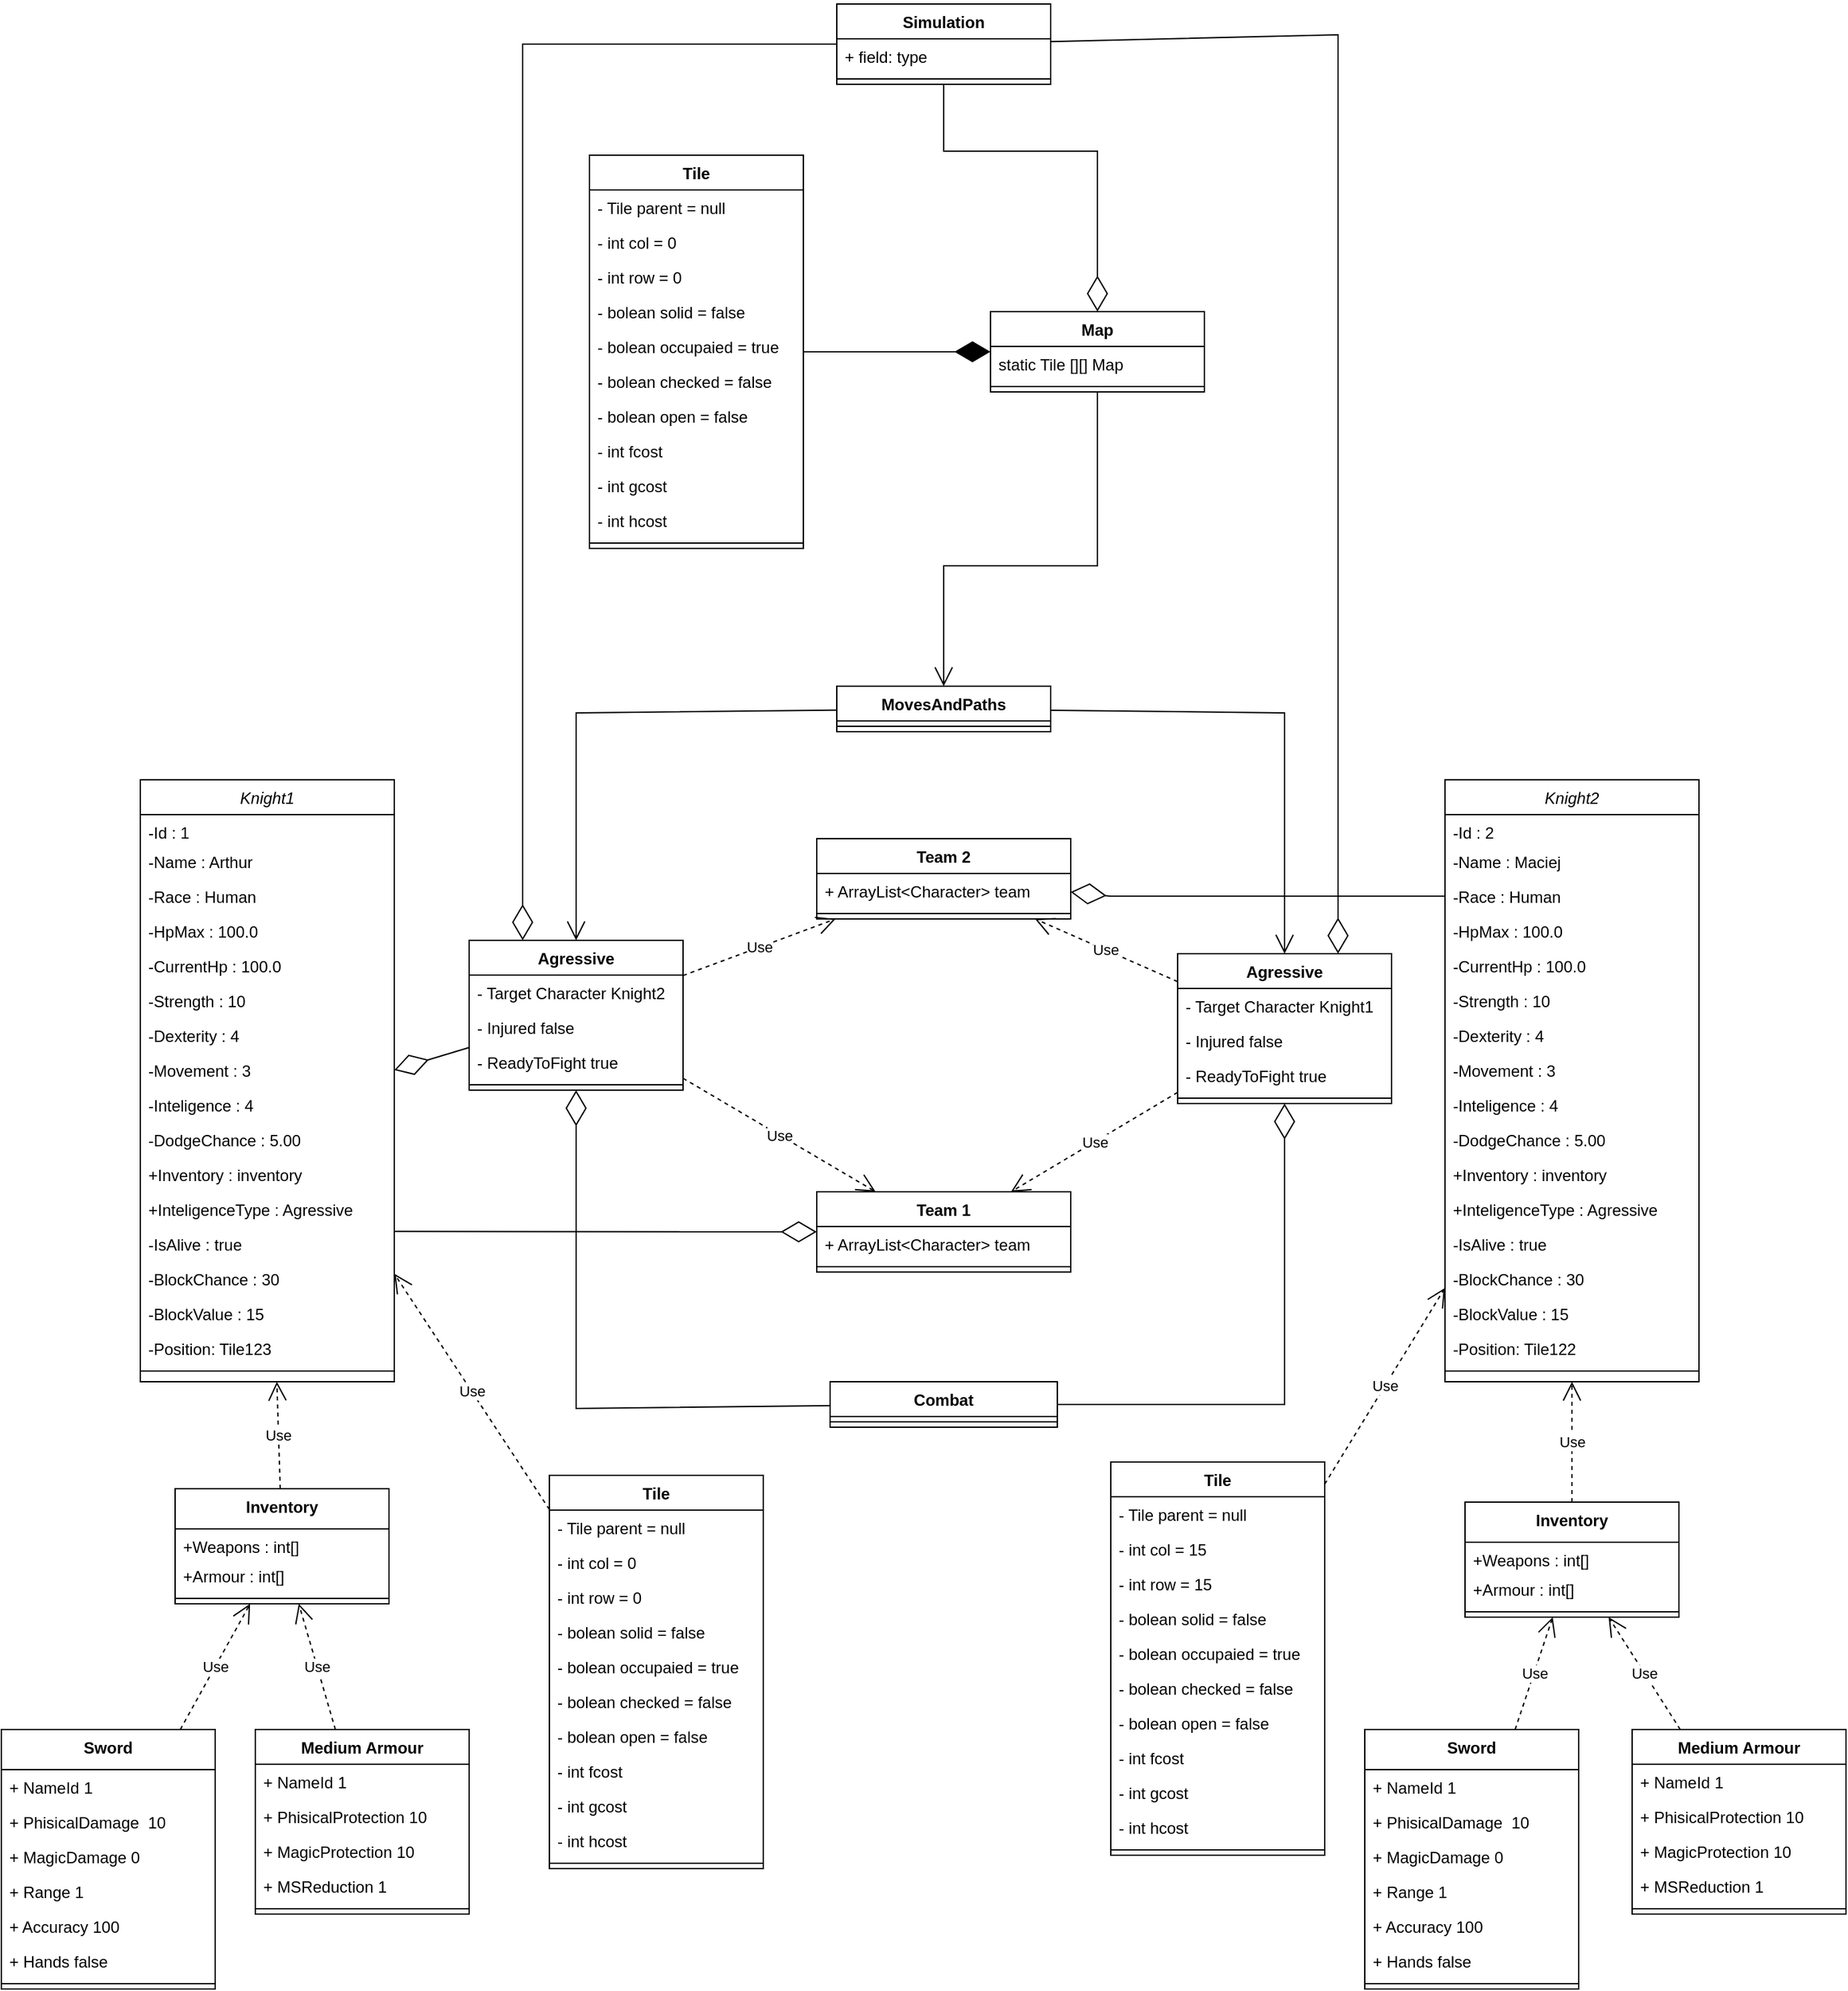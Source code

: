 <mxfile version="24.4.9" type="github">
  <diagram name="Strona-1" id="1-wHiBkHyMHVspOvyUwQ">
    <mxGraphModel dx="2074" dy="1106" grid="1" gridSize="10" guides="1" tooltips="1" connect="1" arrows="1" fold="1" page="1" pageScale="1" pageWidth="827" pageHeight="1169" math="0" shadow="0">
      <root>
        <mxCell id="0" />
        <mxCell id="1" parent="0" />
        <mxCell id="2PcZeJBKEHbW8j0jE5KK-1" value="Map" style="swimlane;fontStyle=1;align=center;verticalAlign=top;childLayout=stackLayout;horizontal=1;startSize=26;horizontalStack=0;resizeParent=1;resizeParentMax=0;resizeLast=0;collapsible=1;marginBottom=0;whiteSpace=wrap;html=1;" parent="1" vertex="1">
          <mxGeometry x="860" y="440" width="160" height="60" as="geometry" />
        </mxCell>
        <mxCell id="2PcZeJBKEHbW8j0jE5KK-2" value="static Tile [][] Map&amp;nbsp;" style="text;strokeColor=none;fillColor=none;align=left;verticalAlign=top;spacingLeft=4;spacingRight=4;overflow=hidden;rotatable=0;points=[[0,0.5],[1,0.5]];portConstraint=eastwest;whiteSpace=wrap;html=1;" parent="2PcZeJBKEHbW8j0jE5KK-1" vertex="1">
          <mxGeometry y="26" width="160" height="26" as="geometry" />
        </mxCell>
        <mxCell id="2PcZeJBKEHbW8j0jE5KK-3" value="" style="line;strokeWidth=1;fillColor=none;align=left;verticalAlign=middle;spacingTop=-1;spacingLeft=3;spacingRight=3;rotatable=0;labelPosition=right;points=[];portConstraint=eastwest;strokeColor=inherit;" parent="2PcZeJBKEHbW8j0jE5KK-1" vertex="1">
          <mxGeometry y="52" width="160" height="8" as="geometry" />
        </mxCell>
        <mxCell id="2PcZeJBKEHbW8j0jE5KK-7" value="Tile" style="swimlane;fontStyle=1;align=center;verticalAlign=top;childLayout=stackLayout;horizontal=1;startSize=26;horizontalStack=0;resizeParent=1;resizeParentMax=0;resizeLast=0;collapsible=1;marginBottom=0;whiteSpace=wrap;html=1;" parent="1" vertex="1">
          <mxGeometry x="530" y="1310" width="160" height="294" as="geometry" />
        </mxCell>
        <mxCell id="2PcZeJBKEHbW8j0jE5KK-8" value="- Tile parent = null" style="text;strokeColor=none;fillColor=none;align=left;verticalAlign=top;spacingLeft=4;spacingRight=4;overflow=hidden;rotatable=0;points=[[0,0.5],[1,0.5]];portConstraint=eastwest;whiteSpace=wrap;html=1;" parent="2PcZeJBKEHbW8j0jE5KK-7" vertex="1">
          <mxGeometry y="26" width="160" height="26" as="geometry" />
        </mxCell>
        <mxCell id="2PcZeJBKEHbW8j0jE5KK-9" value="- int col = 0" style="text;strokeColor=none;fillColor=none;align=left;verticalAlign=top;spacingLeft=4;spacingRight=4;overflow=hidden;rotatable=0;points=[[0,0.5],[1,0.5]];portConstraint=eastwest;whiteSpace=wrap;html=1;" parent="2PcZeJBKEHbW8j0jE5KK-7" vertex="1">
          <mxGeometry y="52" width="160" height="26" as="geometry" />
        </mxCell>
        <mxCell id="2PcZeJBKEHbW8j0jE5KK-10" value="- int row = 0" style="text;strokeColor=none;fillColor=none;align=left;verticalAlign=top;spacingLeft=4;spacingRight=4;overflow=hidden;rotatable=0;points=[[0,0.5],[1,0.5]];portConstraint=eastwest;whiteSpace=wrap;html=1;" parent="2PcZeJBKEHbW8j0jE5KK-7" vertex="1">
          <mxGeometry y="78" width="160" height="26" as="geometry" />
        </mxCell>
        <mxCell id="2PcZeJBKEHbW8j0jE5KK-11" value="- bolean solid = false" style="text;strokeColor=none;fillColor=none;align=left;verticalAlign=top;spacingLeft=4;spacingRight=4;overflow=hidden;rotatable=0;points=[[0,0.5],[1,0.5]];portConstraint=eastwest;whiteSpace=wrap;html=1;" parent="2PcZeJBKEHbW8j0jE5KK-7" vertex="1">
          <mxGeometry y="104" width="160" height="26" as="geometry" />
        </mxCell>
        <mxCell id="2PcZeJBKEHbW8j0jE5KK-12" value="- bolean occupaied = true" style="text;strokeColor=none;fillColor=none;align=left;verticalAlign=top;spacingLeft=4;spacingRight=4;overflow=hidden;rotatable=0;points=[[0,0.5],[1,0.5]];portConstraint=eastwest;whiteSpace=wrap;html=1;" parent="2PcZeJBKEHbW8j0jE5KK-7" vertex="1">
          <mxGeometry y="130" width="160" height="26" as="geometry" />
        </mxCell>
        <mxCell id="2PcZeJBKEHbW8j0jE5KK-13" value="- bolean checked = false" style="text;strokeColor=none;fillColor=none;align=left;verticalAlign=top;spacingLeft=4;spacingRight=4;overflow=hidden;rotatable=0;points=[[0,0.5],[1,0.5]];portConstraint=eastwest;whiteSpace=wrap;html=1;" parent="2PcZeJBKEHbW8j0jE5KK-7" vertex="1">
          <mxGeometry y="156" width="160" height="26" as="geometry" />
        </mxCell>
        <mxCell id="2PcZeJBKEHbW8j0jE5KK-14" value="- bolean open = false" style="text;strokeColor=none;fillColor=none;align=left;verticalAlign=top;spacingLeft=4;spacingRight=4;overflow=hidden;rotatable=0;points=[[0,0.5],[1,0.5]];portConstraint=eastwest;whiteSpace=wrap;html=1;" parent="2PcZeJBKEHbW8j0jE5KK-7" vertex="1">
          <mxGeometry y="182" width="160" height="26" as="geometry" />
        </mxCell>
        <mxCell id="2PcZeJBKEHbW8j0jE5KK-15" value="- int fcost" style="text;strokeColor=none;fillColor=none;align=left;verticalAlign=top;spacingLeft=4;spacingRight=4;overflow=hidden;rotatable=0;points=[[0,0.5],[1,0.5]];portConstraint=eastwest;whiteSpace=wrap;html=1;" parent="2PcZeJBKEHbW8j0jE5KK-7" vertex="1">
          <mxGeometry y="208" width="160" height="26" as="geometry" />
        </mxCell>
        <mxCell id="2PcZeJBKEHbW8j0jE5KK-16" value="- int gcost" style="text;strokeColor=none;fillColor=none;align=left;verticalAlign=top;spacingLeft=4;spacingRight=4;overflow=hidden;rotatable=0;points=[[0,0.5],[1,0.5]];portConstraint=eastwest;whiteSpace=wrap;html=1;" parent="2PcZeJBKEHbW8j0jE5KK-7" vertex="1">
          <mxGeometry y="234" width="160" height="26" as="geometry" />
        </mxCell>
        <mxCell id="2PcZeJBKEHbW8j0jE5KK-17" value="- int hcost" style="text;strokeColor=none;fillColor=none;align=left;verticalAlign=top;spacingLeft=4;spacingRight=4;overflow=hidden;rotatable=0;points=[[0,0.5],[1,0.5]];portConstraint=eastwest;whiteSpace=wrap;html=1;" parent="2PcZeJBKEHbW8j0jE5KK-7" vertex="1">
          <mxGeometry y="260" width="160" height="26" as="geometry" />
        </mxCell>
        <mxCell id="2PcZeJBKEHbW8j0jE5KK-18" value="" style="line;strokeWidth=1;fillColor=none;align=left;verticalAlign=middle;spacingTop=-1;spacingLeft=3;spacingRight=3;rotatable=0;labelPosition=right;points=[];portConstraint=eastwest;strokeColor=inherit;" parent="2PcZeJBKEHbW8j0jE5KK-7" vertex="1">
          <mxGeometry y="286" width="160" height="8" as="geometry" />
        </mxCell>
        <mxCell id="2PcZeJBKEHbW8j0jE5KK-21" value="MovesAndPaths" style="swimlane;fontStyle=1;align=center;verticalAlign=top;childLayout=stackLayout;horizontal=1;startSize=26;horizontalStack=0;resizeParent=1;resizeParentMax=0;resizeLast=0;collapsible=1;marginBottom=0;whiteSpace=wrap;html=1;" parent="1" vertex="1">
          <mxGeometry x="745" y="720" width="160" height="34" as="geometry" />
        </mxCell>
        <mxCell id="2PcZeJBKEHbW8j0jE5KK-22" value="" style="line;strokeWidth=1;fillColor=none;align=left;verticalAlign=middle;spacingTop=-1;spacingLeft=3;spacingRight=3;rotatable=0;labelPosition=right;points=[];portConstraint=eastwest;strokeColor=inherit;" parent="2PcZeJBKEHbW8j0jE5KK-21" vertex="1">
          <mxGeometry y="26" width="160" height="8" as="geometry" />
        </mxCell>
        <mxCell id="2PcZeJBKEHbW8j0jE5KK-24" value="" style="endArrow=open;endFill=1;endSize=12;html=1;rounded=0;" parent="1" source="2PcZeJBKEHbW8j0jE5KK-1" target="2PcZeJBKEHbW8j0jE5KK-21" edge="1">
          <mxGeometry width="160" relative="1" as="geometry">
            <mxPoint x="335" y="220" as="sourcePoint" />
            <mxPoint x="495" y="220" as="targetPoint" />
            <Array as="points">
              <mxPoint x="940" y="630" />
              <mxPoint x="825" y="630" />
            </Array>
          </mxGeometry>
        </mxCell>
        <mxCell id="2PcZeJBKEHbW8j0jE5KK-25" value="Inventory" style="swimlane;fontStyle=1;align=center;verticalAlign=top;childLayout=stackLayout;horizontal=1;startSize=30;horizontalStack=0;resizeParent=1;resizeParentMax=0;resizeLast=0;collapsible=1;marginBottom=0;whiteSpace=wrap;html=1;" parent="1" vertex="1">
          <mxGeometry x="1215" y="1330" width="160" height="86" as="geometry" />
        </mxCell>
        <mxCell id="2PcZeJBKEHbW8j0jE5KK-26" value="&lt;div&gt;+Weapons : int[]&lt;/div&gt;" style="text;strokeColor=none;fillColor=none;align=left;verticalAlign=top;spacingLeft=4;spacingRight=4;overflow=hidden;rotatable=0;points=[[0,0.5],[1,0.5]];portConstraint=eastwest;whiteSpace=wrap;html=1;" parent="2PcZeJBKEHbW8j0jE5KK-25" vertex="1">
          <mxGeometry y="30" width="160" height="22" as="geometry" />
        </mxCell>
        <mxCell id="2PcZeJBKEHbW8j0jE5KK-27" value="+Armour : int[]" style="text;strokeColor=none;fillColor=none;align=left;verticalAlign=top;spacingLeft=4;spacingRight=4;overflow=hidden;rotatable=0;points=[[0,0.5],[1,0.5]];portConstraint=eastwest;whiteSpace=wrap;html=1;" parent="2PcZeJBKEHbW8j0jE5KK-25" vertex="1">
          <mxGeometry y="52" width="160" height="26" as="geometry" />
        </mxCell>
        <mxCell id="2PcZeJBKEHbW8j0jE5KK-28" value="" style="line;strokeWidth=1;fillColor=none;align=left;verticalAlign=middle;spacingTop=-1;spacingLeft=3;spacingRight=3;rotatable=0;labelPosition=right;points=[];portConstraint=eastwest;strokeColor=inherit;" parent="2PcZeJBKEHbW8j0jE5KK-25" vertex="1">
          <mxGeometry y="78" width="160" height="8" as="geometry" />
        </mxCell>
        <mxCell id="2PcZeJBKEHbW8j0jE5KK-33" value="Use" style="endArrow=open;endSize=12;dashed=1;html=1;rounded=0;" parent="1" source="2PcZeJBKEHbW8j0jE5KK-49" target="2PcZeJBKEHbW8j0jE5KK-25" edge="1">
          <mxGeometry width="160" relative="1" as="geometry">
            <mxPoint x="1286" y="1030.985" as="sourcePoint" />
            <mxPoint x="946" y="982.5" as="targetPoint" />
          </mxGeometry>
        </mxCell>
        <mxCell id="2PcZeJBKEHbW8j0jE5KK-34" value="Simulation" style="swimlane;fontStyle=1;align=center;verticalAlign=top;childLayout=stackLayout;horizontal=1;startSize=26;horizontalStack=0;resizeParent=1;resizeParentMax=0;resizeLast=0;collapsible=1;marginBottom=0;whiteSpace=wrap;html=1;" parent="1" vertex="1">
          <mxGeometry x="745" y="210" width="160" height="60" as="geometry" />
        </mxCell>
        <mxCell id="2PcZeJBKEHbW8j0jE5KK-35" value="+ field: type" style="text;strokeColor=none;fillColor=none;align=left;verticalAlign=top;spacingLeft=4;spacingRight=4;overflow=hidden;rotatable=0;points=[[0,0.5],[1,0.5]];portConstraint=eastwest;whiteSpace=wrap;html=1;" parent="2PcZeJBKEHbW8j0jE5KK-34" vertex="1">
          <mxGeometry y="26" width="160" height="26" as="geometry" />
        </mxCell>
        <mxCell id="2PcZeJBKEHbW8j0jE5KK-36" value="" style="line;strokeWidth=1;fillColor=none;align=left;verticalAlign=middle;spacingTop=-1;spacingLeft=3;spacingRight=3;rotatable=0;labelPosition=right;points=[];portConstraint=eastwest;strokeColor=inherit;" parent="2PcZeJBKEHbW8j0jE5KK-34" vertex="1">
          <mxGeometry y="52" width="160" height="8" as="geometry" />
        </mxCell>
        <mxCell id="2PcZeJBKEHbW8j0jE5KK-38" value="Combat" style="swimlane;fontStyle=1;align=center;verticalAlign=top;childLayout=stackLayout;horizontal=1;startSize=26;horizontalStack=0;resizeParent=1;resizeParentMax=0;resizeLast=0;collapsible=1;marginBottom=0;whiteSpace=wrap;html=1;" parent="1" vertex="1">
          <mxGeometry x="740" y="1240" width="170" height="34" as="geometry" />
        </mxCell>
        <mxCell id="2PcZeJBKEHbW8j0jE5KK-39" value="" style="line;strokeWidth=1;fillColor=none;align=left;verticalAlign=middle;spacingTop=-1;spacingLeft=3;spacingRight=3;rotatable=0;labelPosition=right;points=[];portConstraint=eastwest;strokeColor=inherit;" parent="2PcZeJBKEHbW8j0jE5KK-38" vertex="1">
          <mxGeometry y="26" width="170" height="8" as="geometry" />
        </mxCell>
        <mxCell id="2PcZeJBKEHbW8j0jE5KK-42" value="" style="endArrow=diamondThin;endFill=0;endSize=24;html=1;rounded=0;" parent="1" source="2PcZeJBKEHbW8j0jE5KK-34" target="2PcZeJBKEHbW8j0jE5KK-1" edge="1">
          <mxGeometry width="160" relative="1" as="geometry">
            <mxPoint x="690" y="-140" as="sourcePoint" />
            <mxPoint x="775" y="-120" as="targetPoint" />
            <Array as="points">
              <mxPoint x="825" y="320" />
              <mxPoint x="940" y="320" />
            </Array>
          </mxGeometry>
        </mxCell>
        <mxCell id="2PcZeJBKEHbW8j0jE5KK-43" value="Team 2" style="swimlane;fontStyle=1;align=center;verticalAlign=top;childLayout=stackLayout;horizontal=1;startSize=26;horizontalStack=0;resizeParent=1;resizeParentMax=0;resizeLast=0;collapsible=1;marginBottom=0;whiteSpace=wrap;html=1;" parent="1" vertex="1">
          <mxGeometry x="730" y="834" width="190" height="60" as="geometry" />
        </mxCell>
        <mxCell id="2PcZeJBKEHbW8j0jE5KK-44" value="+ ArrayList&amp;lt;Character&amp;gt; team" style="text;strokeColor=none;fillColor=none;align=left;verticalAlign=top;spacingLeft=4;spacingRight=4;overflow=hidden;rotatable=0;points=[[0,0.5],[1,0.5]];portConstraint=eastwest;whiteSpace=wrap;html=1;" parent="2PcZeJBKEHbW8j0jE5KK-43" vertex="1">
          <mxGeometry y="26" width="190" height="26" as="geometry" />
        </mxCell>
        <mxCell id="2PcZeJBKEHbW8j0jE5KK-45" value="" style="line;strokeWidth=1;fillColor=none;align=left;verticalAlign=middle;spacingTop=-1;spacingLeft=3;spacingRight=3;rotatable=0;labelPosition=right;points=[];portConstraint=eastwest;strokeColor=inherit;" parent="2PcZeJBKEHbW8j0jE5KK-43" vertex="1">
          <mxGeometry y="52" width="190" height="8" as="geometry" />
        </mxCell>
        <mxCell id="2PcZeJBKEHbW8j0jE5KK-47" value="Use" style="endArrow=open;endSize=12;dashed=1;html=1;rounded=0;" parent="1" source="2PcZeJBKEHbW8j0jE5KK-66" target="2PcZeJBKEHbW8j0jE5KK-43" edge="1">
          <mxGeometry width="160" relative="1" as="geometry">
            <mxPoint x="179.43" y="140.002" as="sourcePoint" />
            <mxPoint x="230" y="548" as="targetPoint" />
          </mxGeometry>
        </mxCell>
        <mxCell id="2PcZeJBKEHbW8j0jE5KK-48" value="Use" style="endArrow=open;endSize=12;dashed=1;html=1;rounded=0;" parent="1" source="2PcZeJBKEHbW8j0jE5KK-7" target="2PcZeJBKEHbW8j0jE5KK-74" edge="1">
          <mxGeometry width="160" relative="1" as="geometry">
            <mxPoint x="856" y="620" as="sourcePoint" />
            <mxPoint x="740" y="602.5" as="targetPoint" />
          </mxGeometry>
        </mxCell>
        <mxCell id="2PcZeJBKEHbW8j0jE5KK-49" value="Medium Armour" style="swimlane;fontStyle=1;align=center;verticalAlign=top;childLayout=stackLayout;horizontal=1;startSize=26;horizontalStack=0;resizeParent=1;resizeParentMax=0;resizeLast=0;collapsible=1;marginBottom=0;whiteSpace=wrap;html=1;" parent="1" vertex="1">
          <mxGeometry x="1340" y="1500" width="160" height="138" as="geometry" />
        </mxCell>
        <mxCell id="2PcZeJBKEHbW8j0jE5KK-50" value="&lt;div&gt;+ NameId 1&lt;/div&gt;" style="text;strokeColor=none;fillColor=none;align=left;verticalAlign=top;spacingLeft=4;spacingRight=4;overflow=hidden;rotatable=0;points=[[0,0.5],[1,0.5]];portConstraint=eastwest;whiteSpace=wrap;html=1;" parent="2PcZeJBKEHbW8j0jE5KK-49" vertex="1">
          <mxGeometry y="26" width="160" height="26" as="geometry" />
        </mxCell>
        <mxCell id="2PcZeJBKEHbW8j0jE5KK-51" value="+ PhisicalProtection 10&lt;div&gt;&lt;br&gt;&lt;/div&gt;" style="text;strokeColor=none;fillColor=none;align=left;verticalAlign=top;spacingLeft=4;spacingRight=4;overflow=hidden;rotatable=0;points=[[0,0.5],[1,0.5]];portConstraint=eastwest;whiteSpace=wrap;html=1;" parent="2PcZeJBKEHbW8j0jE5KK-49" vertex="1">
          <mxGeometry y="52" width="160" height="26" as="geometry" />
        </mxCell>
        <mxCell id="2PcZeJBKEHbW8j0jE5KK-52" value="+ MagicProtection 10" style="text;strokeColor=none;fillColor=none;align=left;verticalAlign=top;spacingLeft=4;spacingRight=4;overflow=hidden;rotatable=0;points=[[0,0.5],[1,0.5]];portConstraint=eastwest;whiteSpace=wrap;html=1;" parent="2PcZeJBKEHbW8j0jE5KK-49" vertex="1">
          <mxGeometry y="78" width="160" height="26" as="geometry" />
        </mxCell>
        <mxCell id="2PcZeJBKEHbW8j0jE5KK-53" value="+ MSReduction 1" style="text;strokeColor=none;fillColor=none;align=left;verticalAlign=top;spacingLeft=4;spacingRight=4;overflow=hidden;rotatable=0;points=[[0,0.5],[1,0.5]];portConstraint=eastwest;whiteSpace=wrap;html=1;" parent="2PcZeJBKEHbW8j0jE5KK-49" vertex="1">
          <mxGeometry y="104" width="160" height="26" as="geometry" />
        </mxCell>
        <mxCell id="2PcZeJBKEHbW8j0jE5KK-54" value="" style="line;strokeWidth=1;fillColor=none;align=left;verticalAlign=middle;spacingTop=-1;spacingLeft=3;spacingRight=3;rotatable=0;labelPosition=right;points=[];portConstraint=eastwest;strokeColor=inherit;" parent="2PcZeJBKEHbW8j0jE5KK-49" vertex="1">
          <mxGeometry y="130" width="160" height="8" as="geometry" />
        </mxCell>
        <mxCell id="2PcZeJBKEHbW8j0jE5KK-56" value="Sword" style="swimlane;fontStyle=1;align=center;verticalAlign=top;childLayout=stackLayout;horizontal=1;startSize=30;horizontalStack=0;resizeParent=1;resizeParentMax=0;resizeLast=0;collapsible=1;marginBottom=0;whiteSpace=wrap;html=1;" parent="1" vertex="1">
          <mxGeometry x="1140" y="1500" width="160" height="194" as="geometry" />
        </mxCell>
        <mxCell id="2PcZeJBKEHbW8j0jE5KK-57" value="&lt;div&gt;+ NameId 1&lt;/div&gt;" style="text;strokeColor=none;fillColor=none;align=left;verticalAlign=top;spacingLeft=4;spacingRight=4;overflow=hidden;rotatable=0;points=[[0,0.5],[1,0.5]];portConstraint=eastwest;whiteSpace=wrap;html=1;" parent="2PcZeJBKEHbW8j0jE5KK-56" vertex="1">
          <mxGeometry y="30" width="160" height="26" as="geometry" />
        </mxCell>
        <mxCell id="2PcZeJBKEHbW8j0jE5KK-58" value="+ PhisicalDamage&amp;nbsp; 10&lt;div&gt;&lt;br&gt;&lt;/div&gt;" style="text;strokeColor=none;fillColor=none;align=left;verticalAlign=top;spacingLeft=4;spacingRight=4;overflow=hidden;rotatable=0;points=[[0,0.5],[1,0.5]];portConstraint=eastwest;whiteSpace=wrap;html=1;" parent="2PcZeJBKEHbW8j0jE5KK-56" vertex="1">
          <mxGeometry y="56" width="160" height="26" as="geometry" />
        </mxCell>
        <mxCell id="2PcZeJBKEHbW8j0jE5KK-59" value="+ MagicDamage 0" style="text;strokeColor=none;fillColor=none;align=left;verticalAlign=top;spacingLeft=4;spacingRight=4;overflow=hidden;rotatable=0;points=[[0,0.5],[1,0.5]];portConstraint=eastwest;whiteSpace=wrap;html=1;" parent="2PcZeJBKEHbW8j0jE5KK-56" vertex="1">
          <mxGeometry y="82" width="160" height="26" as="geometry" />
        </mxCell>
        <mxCell id="2PcZeJBKEHbW8j0jE5KK-60" value="+ Range 1" style="text;strokeColor=none;fillColor=none;align=left;verticalAlign=top;spacingLeft=4;spacingRight=4;overflow=hidden;rotatable=0;points=[[0,0.5],[1,0.5]];portConstraint=eastwest;whiteSpace=wrap;html=1;" parent="2PcZeJBKEHbW8j0jE5KK-56" vertex="1">
          <mxGeometry y="108" width="160" height="26" as="geometry" />
        </mxCell>
        <mxCell id="2PcZeJBKEHbW8j0jE5KK-61" value="+ Accuracy 100" style="text;strokeColor=none;fillColor=none;align=left;verticalAlign=top;spacingLeft=4;spacingRight=4;overflow=hidden;rotatable=0;points=[[0,0.5],[1,0.5]];portConstraint=eastwest;whiteSpace=wrap;html=1;" parent="2PcZeJBKEHbW8j0jE5KK-56" vertex="1">
          <mxGeometry y="134" width="160" height="26" as="geometry" />
        </mxCell>
        <mxCell id="2PcZeJBKEHbW8j0jE5KK-62" value="+ Hands false" style="text;strokeColor=none;fillColor=none;align=left;verticalAlign=top;spacingLeft=4;spacingRight=4;overflow=hidden;rotatable=0;points=[[0,0.5],[1,0.5]];portConstraint=eastwest;whiteSpace=wrap;html=1;" parent="2PcZeJBKEHbW8j0jE5KK-56" vertex="1">
          <mxGeometry y="160" width="160" height="26" as="geometry" />
        </mxCell>
        <mxCell id="2PcZeJBKEHbW8j0jE5KK-63" value="" style="line;strokeWidth=1;fillColor=none;align=left;verticalAlign=middle;spacingTop=-1;spacingLeft=3;spacingRight=3;rotatable=0;labelPosition=right;points=[];portConstraint=eastwest;strokeColor=inherit;" parent="2PcZeJBKEHbW8j0jE5KK-56" vertex="1">
          <mxGeometry y="186" width="160" height="8" as="geometry" />
        </mxCell>
        <mxCell id="2PcZeJBKEHbW8j0jE5KK-66" value="Agressive" style="swimlane;fontStyle=1;align=center;verticalAlign=top;childLayout=stackLayout;horizontal=1;startSize=26;horizontalStack=0;resizeParent=1;resizeParentMax=0;resizeLast=0;collapsible=1;marginBottom=0;whiteSpace=wrap;html=1;" parent="1" vertex="1">
          <mxGeometry x="470" y="910" width="160" height="112" as="geometry" />
        </mxCell>
        <mxCell id="2PcZeJBKEHbW8j0jE5KK-67" value="- Target Character Knight2" style="text;strokeColor=none;fillColor=none;align=left;verticalAlign=top;spacingLeft=4;spacingRight=4;overflow=hidden;rotatable=0;points=[[0,0.5],[1,0.5]];portConstraint=eastwest;whiteSpace=wrap;html=1;" parent="2PcZeJBKEHbW8j0jE5KK-66" vertex="1">
          <mxGeometry y="26" width="160" height="26" as="geometry" />
        </mxCell>
        <mxCell id="2PcZeJBKEHbW8j0jE5KK-68" value="- Injured false" style="text;strokeColor=none;fillColor=none;align=left;verticalAlign=top;spacingLeft=4;spacingRight=4;overflow=hidden;rotatable=0;points=[[0,0.5],[1,0.5]];portConstraint=eastwest;whiteSpace=wrap;html=1;" parent="2PcZeJBKEHbW8j0jE5KK-66" vertex="1">
          <mxGeometry y="52" width="160" height="26" as="geometry" />
        </mxCell>
        <mxCell id="2PcZeJBKEHbW8j0jE5KK-69" value="- ReadyToFight true" style="text;strokeColor=none;fillColor=none;align=left;verticalAlign=top;spacingLeft=4;spacingRight=4;overflow=hidden;rotatable=0;points=[[0,0.5],[1,0.5]];portConstraint=eastwest;whiteSpace=wrap;html=1;" parent="2PcZeJBKEHbW8j0jE5KK-66" vertex="1">
          <mxGeometry y="78" width="160" height="26" as="geometry" />
        </mxCell>
        <mxCell id="2PcZeJBKEHbW8j0jE5KK-70" value="" style="line;strokeWidth=1;fillColor=none;align=left;verticalAlign=middle;spacingTop=-1;spacingLeft=3;spacingRight=3;rotatable=0;labelPosition=right;points=[];portConstraint=eastwest;strokeColor=inherit;" parent="2PcZeJBKEHbW8j0jE5KK-66" vertex="1">
          <mxGeometry y="104" width="160" height="8" as="geometry" />
        </mxCell>
        <mxCell id="2PcZeJBKEHbW8j0jE5KK-74" value="Knight1" style="swimlane;fontStyle=2;align=center;verticalAlign=top;childLayout=stackLayout;horizontal=1;startSize=26;horizontalStack=0;resizeParent=1;resizeLast=0;collapsible=1;marginBottom=0;rounded=0;shadow=0;strokeWidth=1;" parent="1" vertex="1">
          <mxGeometry x="224" y="790" width="190" height="450" as="geometry">
            <mxRectangle x="220" y="120" width="160" height="26" as="alternateBounds" />
          </mxGeometry>
        </mxCell>
        <object label="-Id : 1" K="" id="2PcZeJBKEHbW8j0jE5KK-75">
          <mxCell style="text;align=left;verticalAlign=top;spacingLeft=4;spacingRight=4;overflow=hidden;rotatable=0;points=[[0,0.5],[1,0.5]];portConstraint=eastwest;fontStyle=0" parent="2PcZeJBKEHbW8j0jE5KK-74" vertex="1">
            <mxGeometry y="26" width="190" height="22" as="geometry" />
          </mxCell>
        </object>
        <object label="-Name : Arthur" K="" id="2PcZeJBKEHbW8j0jE5KK-76">
          <mxCell style="text;align=left;verticalAlign=top;spacingLeft=4;spacingRight=4;overflow=hidden;rotatable=0;points=[[0,0.5],[1,0.5]];portConstraint=eastwest;fontStyle=0" parent="2PcZeJBKEHbW8j0jE5KK-74" vertex="1">
            <mxGeometry y="48" width="190" height="26" as="geometry" />
          </mxCell>
        </object>
        <object label="-Race : Human" K="" id="2PcZeJBKEHbW8j0jE5KK-77">
          <mxCell style="text;align=left;verticalAlign=top;spacingLeft=4;spacingRight=4;overflow=hidden;rotatable=0;points=[[0,0.5],[1,0.5]];portConstraint=eastwest;" parent="2PcZeJBKEHbW8j0jE5KK-74" vertex="1">
            <mxGeometry y="74" width="190" height="26" as="geometry" />
          </mxCell>
        </object>
        <object label="-HpMax : 100.0&#xa;" K="" id="2PcZeJBKEHbW8j0jE5KK-78">
          <mxCell style="text;align=left;verticalAlign=top;spacingLeft=4;spacingRight=4;overflow=hidden;rotatable=0;points=[[0,0.5],[1,0.5]];portConstraint=eastwest;" parent="2PcZeJBKEHbW8j0jE5KK-74" vertex="1">
            <mxGeometry y="100" width="190" height="26" as="geometry" />
          </mxCell>
        </object>
        <object label="-CurrentHp : 100.0" K="" id="2PcZeJBKEHbW8j0jE5KK-79">
          <mxCell style="text;align=left;verticalAlign=top;spacingLeft=4;spacingRight=4;overflow=hidden;rotatable=0;points=[[0,0.5],[1,0.5]];portConstraint=eastwest;" parent="2PcZeJBKEHbW8j0jE5KK-74" vertex="1">
            <mxGeometry y="126" width="190" height="26" as="geometry" />
          </mxCell>
        </object>
        <object label="-Strength : 10" K="" id="2PcZeJBKEHbW8j0jE5KK-80">
          <mxCell style="text;align=left;verticalAlign=top;spacingLeft=4;spacingRight=4;overflow=hidden;rotatable=0;points=[[0,0.5],[1,0.5]];portConstraint=eastwest;" parent="2PcZeJBKEHbW8j0jE5KK-74" vertex="1">
            <mxGeometry y="152" width="190" height="26" as="geometry" />
          </mxCell>
        </object>
        <object label="-Dexterity : 4&#xa;" K="" id="2PcZeJBKEHbW8j0jE5KK-81">
          <mxCell style="text;align=left;verticalAlign=top;spacingLeft=4;spacingRight=4;overflow=hidden;rotatable=0;points=[[0,0.5],[1,0.5]];portConstraint=eastwest;" parent="2PcZeJBKEHbW8j0jE5KK-74" vertex="1">
            <mxGeometry y="178" width="190" height="26" as="geometry" />
          </mxCell>
        </object>
        <object label="-Movement : 3" K="" id="2PcZeJBKEHbW8j0jE5KK-82">
          <mxCell style="text;align=left;verticalAlign=top;spacingLeft=4;spacingRight=4;overflow=hidden;rotatable=0;points=[[0,0.5],[1,0.5]];portConstraint=eastwest;" parent="2PcZeJBKEHbW8j0jE5KK-74" vertex="1">
            <mxGeometry y="204" width="190" height="26" as="geometry" />
          </mxCell>
        </object>
        <object label="-Inteligence : 4&#xa;" K="" id="2PcZeJBKEHbW8j0jE5KK-83">
          <mxCell style="text;align=left;verticalAlign=top;spacingLeft=4;spacingRight=4;overflow=hidden;rotatable=0;points=[[0,0.5],[1,0.5]];portConstraint=eastwest;" parent="2PcZeJBKEHbW8j0jE5KK-74" vertex="1">
            <mxGeometry y="230" width="190" height="26" as="geometry" />
          </mxCell>
        </object>
        <object label="-DodgeChance : 5.00" K="" id="2PcZeJBKEHbW8j0jE5KK-84">
          <mxCell style="text;align=left;verticalAlign=top;spacingLeft=4;spacingRight=4;overflow=hidden;rotatable=0;points=[[0,0.5],[1,0.5]];portConstraint=eastwest;" parent="2PcZeJBKEHbW8j0jE5KK-74" vertex="1">
            <mxGeometry y="256" width="190" height="26" as="geometry" />
          </mxCell>
        </object>
        <object label="+Inventory : inventory" K="" id="2PcZeJBKEHbW8j0jE5KK-85">
          <mxCell style="text;align=left;verticalAlign=top;spacingLeft=4;spacingRight=4;overflow=hidden;rotatable=0;points=[[0,0.5],[1,0.5]];portConstraint=eastwest;" parent="2PcZeJBKEHbW8j0jE5KK-74" vertex="1">
            <mxGeometry y="282" width="190" height="26" as="geometry" />
          </mxCell>
        </object>
        <object label="+InteligenceType : Agressive" K="" id="2PcZeJBKEHbW8j0jE5KK-86">
          <mxCell style="text;align=left;verticalAlign=top;spacingLeft=4;spacingRight=4;overflow=hidden;rotatable=0;points=[[0,0.5],[1,0.5]];portConstraint=eastwest;" parent="2PcZeJBKEHbW8j0jE5KK-74" vertex="1">
            <mxGeometry y="308" width="190" height="26" as="geometry" />
          </mxCell>
        </object>
        <object label="-IsAlive : true" K="" id="2PcZeJBKEHbW8j0jE5KK-87">
          <mxCell style="text;align=left;verticalAlign=top;spacingLeft=4;spacingRight=4;overflow=hidden;rotatable=0;points=[[0,0.5],[1,0.5]];portConstraint=eastwest;" parent="2PcZeJBKEHbW8j0jE5KK-74" vertex="1">
            <mxGeometry y="334" width="190" height="26" as="geometry" />
          </mxCell>
        </object>
        <object label="-BlockChance : 30" K="" id="2PcZeJBKEHbW8j0jE5KK-88">
          <mxCell style="text;align=left;verticalAlign=top;spacingLeft=4;spacingRight=4;overflow=hidden;rotatable=0;points=[[0,0.5],[1,0.5]];portConstraint=eastwest;" parent="2PcZeJBKEHbW8j0jE5KK-74" vertex="1">
            <mxGeometry y="360" width="190" height="26" as="geometry" />
          </mxCell>
        </object>
        <object label="-BlockValue : 15" K="" id="2PcZeJBKEHbW8j0jE5KK-89">
          <mxCell style="text;align=left;verticalAlign=top;spacingLeft=4;spacingRight=4;overflow=hidden;rotatable=0;points=[[0,0.5],[1,0.5]];portConstraint=eastwest;" parent="2PcZeJBKEHbW8j0jE5KK-74" vertex="1">
            <mxGeometry y="386" width="190" height="26" as="geometry" />
          </mxCell>
        </object>
        <object label="-Position: Tile123" K="" id="2PcZeJBKEHbW8j0jE5KK-90">
          <mxCell style="text;align=left;verticalAlign=top;spacingLeft=4;spacingRight=4;overflow=hidden;rotatable=0;points=[[0,0.5],[1,0.5]];portConstraint=eastwest;" parent="2PcZeJBKEHbW8j0jE5KK-74" vertex="1">
            <mxGeometry y="412" width="190" height="26" as="geometry" />
          </mxCell>
        </object>
        <mxCell id="2PcZeJBKEHbW8j0jE5KK-91" value="" style="line;html=1;strokeWidth=1;align=left;verticalAlign=middle;spacingTop=-1;spacingLeft=3;spacingRight=3;rotatable=0;labelPosition=right;points=[];portConstraint=eastwest;" parent="2PcZeJBKEHbW8j0jE5KK-74" vertex="1">
          <mxGeometry y="438" width="190" height="8" as="geometry" />
        </mxCell>
        <mxCell id="2PcZeJBKEHbW8j0jE5KK-102" value="Knight2" style="swimlane;fontStyle=2;align=center;verticalAlign=top;childLayout=stackLayout;horizontal=1;startSize=26;horizontalStack=0;resizeParent=1;resizeLast=0;collapsible=1;marginBottom=0;rounded=0;shadow=0;strokeWidth=1;" parent="1" vertex="1">
          <mxGeometry x="1200" y="790" width="190" height="450" as="geometry">
            <mxRectangle x="220" y="120" width="160" height="26" as="alternateBounds" />
          </mxGeometry>
        </mxCell>
        <object label="-Id : 2" K="" id="2PcZeJBKEHbW8j0jE5KK-103">
          <mxCell style="text;align=left;verticalAlign=top;spacingLeft=4;spacingRight=4;overflow=hidden;rotatable=0;points=[[0,0.5],[1,0.5]];portConstraint=eastwest;fontStyle=0" parent="2PcZeJBKEHbW8j0jE5KK-102" vertex="1">
            <mxGeometry y="26" width="190" height="22" as="geometry" />
          </mxCell>
        </object>
        <object label="-Name : Maciej" K="" id="2PcZeJBKEHbW8j0jE5KK-104">
          <mxCell style="text;align=left;verticalAlign=top;spacingLeft=4;spacingRight=4;overflow=hidden;rotatable=0;points=[[0,0.5],[1,0.5]];portConstraint=eastwest;fontStyle=0" parent="2PcZeJBKEHbW8j0jE5KK-102" vertex="1">
            <mxGeometry y="48" width="190" height="26" as="geometry" />
          </mxCell>
        </object>
        <object label="-Race : Human" K="" id="2PcZeJBKEHbW8j0jE5KK-105">
          <mxCell style="text;align=left;verticalAlign=top;spacingLeft=4;spacingRight=4;overflow=hidden;rotatable=0;points=[[0,0.5],[1,0.5]];portConstraint=eastwest;" parent="2PcZeJBKEHbW8j0jE5KK-102" vertex="1">
            <mxGeometry y="74" width="190" height="26" as="geometry" />
          </mxCell>
        </object>
        <object label="-HpMax : 100.0&#xa;" K="" id="2PcZeJBKEHbW8j0jE5KK-106">
          <mxCell style="text;align=left;verticalAlign=top;spacingLeft=4;spacingRight=4;overflow=hidden;rotatable=0;points=[[0,0.5],[1,0.5]];portConstraint=eastwest;" parent="2PcZeJBKEHbW8j0jE5KK-102" vertex="1">
            <mxGeometry y="100" width="190" height="26" as="geometry" />
          </mxCell>
        </object>
        <object label="-CurrentHp : 100.0" K="" id="2PcZeJBKEHbW8j0jE5KK-107">
          <mxCell style="text;align=left;verticalAlign=top;spacingLeft=4;spacingRight=4;overflow=hidden;rotatable=0;points=[[0,0.5],[1,0.5]];portConstraint=eastwest;" parent="2PcZeJBKEHbW8j0jE5KK-102" vertex="1">
            <mxGeometry y="126" width="190" height="26" as="geometry" />
          </mxCell>
        </object>
        <object label="-Strength : 10" K="" id="2PcZeJBKEHbW8j0jE5KK-108">
          <mxCell style="text;align=left;verticalAlign=top;spacingLeft=4;spacingRight=4;overflow=hidden;rotatable=0;points=[[0,0.5],[1,0.5]];portConstraint=eastwest;" parent="2PcZeJBKEHbW8j0jE5KK-102" vertex="1">
            <mxGeometry y="152" width="190" height="26" as="geometry" />
          </mxCell>
        </object>
        <object label="-Dexterity : 4&#xa;" K="" id="2PcZeJBKEHbW8j0jE5KK-109">
          <mxCell style="text;align=left;verticalAlign=top;spacingLeft=4;spacingRight=4;overflow=hidden;rotatable=0;points=[[0,0.5],[1,0.5]];portConstraint=eastwest;" parent="2PcZeJBKEHbW8j0jE5KK-102" vertex="1">
            <mxGeometry y="178" width="190" height="26" as="geometry" />
          </mxCell>
        </object>
        <object label="-Movement : 3" K="" id="2PcZeJBKEHbW8j0jE5KK-110">
          <mxCell style="text;align=left;verticalAlign=top;spacingLeft=4;spacingRight=4;overflow=hidden;rotatable=0;points=[[0,0.5],[1,0.5]];portConstraint=eastwest;" parent="2PcZeJBKEHbW8j0jE5KK-102" vertex="1">
            <mxGeometry y="204" width="190" height="26" as="geometry" />
          </mxCell>
        </object>
        <object label="-Inteligence : 4&#xa;" K="" id="2PcZeJBKEHbW8j0jE5KK-111">
          <mxCell style="text;align=left;verticalAlign=top;spacingLeft=4;spacingRight=4;overflow=hidden;rotatable=0;points=[[0,0.5],[1,0.5]];portConstraint=eastwest;" parent="2PcZeJBKEHbW8j0jE5KK-102" vertex="1">
            <mxGeometry y="230" width="190" height="26" as="geometry" />
          </mxCell>
        </object>
        <object label="-DodgeChance : 5.00" K="" id="2PcZeJBKEHbW8j0jE5KK-112">
          <mxCell style="text;align=left;verticalAlign=top;spacingLeft=4;spacingRight=4;overflow=hidden;rotatable=0;points=[[0,0.5],[1,0.5]];portConstraint=eastwest;" parent="2PcZeJBKEHbW8j0jE5KK-102" vertex="1">
            <mxGeometry y="256" width="190" height="26" as="geometry" />
          </mxCell>
        </object>
        <object label="+Inventory : inventory" K="" id="2PcZeJBKEHbW8j0jE5KK-113">
          <mxCell style="text;align=left;verticalAlign=top;spacingLeft=4;spacingRight=4;overflow=hidden;rotatable=0;points=[[0,0.5],[1,0.5]];portConstraint=eastwest;" parent="2PcZeJBKEHbW8j0jE5KK-102" vertex="1">
            <mxGeometry y="282" width="190" height="26" as="geometry" />
          </mxCell>
        </object>
        <object label="+InteligenceType : Agressive" K="" id="2PcZeJBKEHbW8j0jE5KK-114">
          <mxCell style="text;align=left;verticalAlign=top;spacingLeft=4;spacingRight=4;overflow=hidden;rotatable=0;points=[[0,0.5],[1,0.5]];portConstraint=eastwest;" parent="2PcZeJBKEHbW8j0jE5KK-102" vertex="1">
            <mxGeometry y="308" width="190" height="26" as="geometry" />
          </mxCell>
        </object>
        <object label="-IsAlive : true" K="" id="2PcZeJBKEHbW8j0jE5KK-115">
          <mxCell style="text;align=left;verticalAlign=top;spacingLeft=4;spacingRight=4;overflow=hidden;rotatable=0;points=[[0,0.5],[1,0.5]];portConstraint=eastwest;" parent="2PcZeJBKEHbW8j0jE5KK-102" vertex="1">
            <mxGeometry y="334" width="190" height="26" as="geometry" />
          </mxCell>
        </object>
        <object label="-BlockChance : 30" K="" id="2PcZeJBKEHbW8j0jE5KK-116">
          <mxCell style="text;align=left;verticalAlign=top;spacingLeft=4;spacingRight=4;overflow=hidden;rotatable=0;points=[[0,0.5],[1,0.5]];portConstraint=eastwest;" parent="2PcZeJBKEHbW8j0jE5KK-102" vertex="1">
            <mxGeometry y="360" width="190" height="26" as="geometry" />
          </mxCell>
        </object>
        <object label="-BlockValue : 15" K="" id="2PcZeJBKEHbW8j0jE5KK-117">
          <mxCell style="text;align=left;verticalAlign=top;spacingLeft=4;spacingRight=4;overflow=hidden;rotatable=0;points=[[0,0.5],[1,0.5]];portConstraint=eastwest;" parent="2PcZeJBKEHbW8j0jE5KK-102" vertex="1">
            <mxGeometry y="386" width="190" height="26" as="geometry" />
          </mxCell>
        </object>
        <object label="-Position: Tile122" K="" id="2PcZeJBKEHbW8j0jE5KK-118">
          <mxCell style="text;align=left;verticalAlign=top;spacingLeft=4;spacingRight=4;overflow=hidden;rotatable=0;points=[[0,0.5],[1,0.5]];portConstraint=eastwest;" parent="2PcZeJBKEHbW8j0jE5KK-102" vertex="1">
            <mxGeometry y="412" width="190" height="26" as="geometry" />
          </mxCell>
        </object>
        <mxCell id="2PcZeJBKEHbW8j0jE5KK-119" value="" style="line;html=1;strokeWidth=1;align=left;verticalAlign=middle;spacingTop=-1;spacingLeft=3;spacingRight=3;rotatable=0;labelPosition=right;points=[];portConstraint=eastwest;" parent="2PcZeJBKEHbW8j0jE5KK-102" vertex="1">
          <mxGeometry y="438" width="190" height="8" as="geometry" />
        </mxCell>
        <mxCell id="2PcZeJBKEHbW8j0jE5KK-130" value="Use" style="endArrow=open;endSize=12;dashed=1;html=1;rounded=0;" parent="1" source="2PcZeJBKEHbW8j0jE5KK-25" target="2PcZeJBKEHbW8j0jE5KK-102" edge="1">
          <mxGeometry width="160" relative="1" as="geometry">
            <mxPoint x="1000" y="850" as="sourcePoint" />
            <mxPoint x="1160" y="850" as="targetPoint" />
          </mxGeometry>
        </mxCell>
        <mxCell id="2PcZeJBKEHbW8j0jE5KK-131" value="Team 1" style="swimlane;fontStyle=1;align=center;verticalAlign=top;childLayout=stackLayout;horizontal=1;startSize=26;horizontalStack=0;resizeParent=1;resizeParentMax=0;resizeLast=0;collapsible=1;marginBottom=0;whiteSpace=wrap;html=1;" parent="1" vertex="1">
          <mxGeometry x="730" y="1098" width="190" height="60" as="geometry" />
        </mxCell>
        <mxCell id="2PcZeJBKEHbW8j0jE5KK-132" value="+ ArrayList&amp;lt;Character&amp;gt; team" style="text;strokeColor=none;fillColor=none;align=left;verticalAlign=top;spacingLeft=4;spacingRight=4;overflow=hidden;rotatable=0;points=[[0,0.5],[1,0.5]];portConstraint=eastwest;whiteSpace=wrap;html=1;" parent="2PcZeJBKEHbW8j0jE5KK-131" vertex="1">
          <mxGeometry y="26" width="190" height="26" as="geometry" />
        </mxCell>
        <mxCell id="2PcZeJBKEHbW8j0jE5KK-133" value="" style="line;strokeWidth=1;fillColor=none;align=left;verticalAlign=middle;spacingTop=-1;spacingLeft=3;spacingRight=3;rotatable=0;labelPosition=right;points=[];portConstraint=eastwest;strokeColor=inherit;" parent="2PcZeJBKEHbW8j0jE5KK-131" vertex="1">
          <mxGeometry y="52" width="190" height="8" as="geometry" />
        </mxCell>
        <mxCell id="2PcZeJBKEHbW8j0jE5KK-135" value="Use" style="endArrow=open;endSize=12;dashed=1;html=1;rounded=0;" parent="1" source="2PcZeJBKEHbW8j0jE5KK-66" target="2PcZeJBKEHbW8j0jE5KK-131" edge="1">
          <mxGeometry width="160" relative="1" as="geometry">
            <mxPoint x="40" y="360" as="sourcePoint" />
            <mxPoint x="90" y="650" as="targetPoint" />
          </mxGeometry>
        </mxCell>
        <mxCell id="2PcZeJBKEHbW8j0jE5KK-136" value="Use" style="endArrow=open;endSize=12;dashed=1;html=1;rounded=0;" parent="1" source="2PcZeJBKEHbW8j0jE5KK-137" target="2PcZeJBKEHbW8j0jE5KK-74" edge="1">
          <mxGeometry width="160" relative="1" as="geometry">
            <mxPoint x="306.794" y="1560" as="sourcePoint" />
            <mxPoint x="670" y="1530" as="targetPoint" />
          </mxGeometry>
        </mxCell>
        <mxCell id="2PcZeJBKEHbW8j0jE5KK-137" value="Inventory" style="swimlane;fontStyle=1;align=center;verticalAlign=top;childLayout=stackLayout;horizontal=1;startSize=30;horizontalStack=0;resizeParent=1;resizeParentMax=0;resizeLast=0;collapsible=1;marginBottom=0;whiteSpace=wrap;html=1;" parent="1" vertex="1">
          <mxGeometry x="250" y="1320" width="160" height="86" as="geometry" />
        </mxCell>
        <mxCell id="2PcZeJBKEHbW8j0jE5KK-138" value="&lt;div&gt;+Weapons : int[]&lt;/div&gt;" style="text;strokeColor=none;fillColor=none;align=left;verticalAlign=top;spacingLeft=4;spacingRight=4;overflow=hidden;rotatable=0;points=[[0,0.5],[1,0.5]];portConstraint=eastwest;whiteSpace=wrap;html=1;" parent="2PcZeJBKEHbW8j0jE5KK-137" vertex="1">
          <mxGeometry y="30" width="160" height="22" as="geometry" />
        </mxCell>
        <mxCell id="2PcZeJBKEHbW8j0jE5KK-139" value="+Armour : int[]" style="text;strokeColor=none;fillColor=none;align=left;verticalAlign=top;spacingLeft=4;spacingRight=4;overflow=hidden;rotatable=0;points=[[0,0.5],[1,0.5]];portConstraint=eastwest;whiteSpace=wrap;html=1;" parent="2PcZeJBKEHbW8j0jE5KK-137" vertex="1">
          <mxGeometry y="52" width="160" height="26" as="geometry" />
        </mxCell>
        <mxCell id="2PcZeJBKEHbW8j0jE5KK-140" value="" style="line;strokeWidth=1;fillColor=none;align=left;verticalAlign=middle;spacingTop=-1;spacingLeft=3;spacingRight=3;rotatable=0;labelPosition=right;points=[];portConstraint=eastwest;strokeColor=inherit;" parent="2PcZeJBKEHbW8j0jE5KK-137" vertex="1">
          <mxGeometry y="78" width="160" height="8" as="geometry" />
        </mxCell>
        <mxCell id="2PcZeJBKEHbW8j0jE5KK-145" value="Use" style="endArrow=open;endSize=12;dashed=1;html=1;rounded=0;" parent="1" source="2PcZeJBKEHbW8j0jE5KK-146" target="2PcZeJBKEHbW8j0jE5KK-137" edge="1">
          <mxGeometry width="160" relative="1" as="geometry">
            <mxPoint x="286" y="1060.985" as="sourcePoint" />
            <mxPoint x="-54" y="1012.5" as="targetPoint" />
          </mxGeometry>
        </mxCell>
        <mxCell id="2PcZeJBKEHbW8j0jE5KK-146" value="Medium Armour" style="swimlane;fontStyle=1;align=center;verticalAlign=top;childLayout=stackLayout;horizontal=1;startSize=26;horizontalStack=0;resizeParent=1;resizeParentMax=0;resizeLast=0;collapsible=1;marginBottom=0;whiteSpace=wrap;html=1;" parent="1" vertex="1">
          <mxGeometry x="310" y="1500" width="160" height="138" as="geometry" />
        </mxCell>
        <mxCell id="2PcZeJBKEHbW8j0jE5KK-147" value="&lt;div&gt;+ NameId 1&lt;/div&gt;" style="text;strokeColor=none;fillColor=none;align=left;verticalAlign=top;spacingLeft=4;spacingRight=4;overflow=hidden;rotatable=0;points=[[0,0.5],[1,0.5]];portConstraint=eastwest;whiteSpace=wrap;html=1;" parent="2PcZeJBKEHbW8j0jE5KK-146" vertex="1">
          <mxGeometry y="26" width="160" height="26" as="geometry" />
        </mxCell>
        <mxCell id="2PcZeJBKEHbW8j0jE5KK-148" value="+ PhisicalProtection 10&lt;div&gt;&lt;br&gt;&lt;/div&gt;" style="text;strokeColor=none;fillColor=none;align=left;verticalAlign=top;spacingLeft=4;spacingRight=4;overflow=hidden;rotatable=0;points=[[0,0.5],[1,0.5]];portConstraint=eastwest;whiteSpace=wrap;html=1;" parent="2PcZeJBKEHbW8j0jE5KK-146" vertex="1">
          <mxGeometry y="52" width="160" height="26" as="geometry" />
        </mxCell>
        <mxCell id="2PcZeJBKEHbW8j0jE5KK-149" value="+ MagicProtection 10" style="text;strokeColor=none;fillColor=none;align=left;verticalAlign=top;spacingLeft=4;spacingRight=4;overflow=hidden;rotatable=0;points=[[0,0.5],[1,0.5]];portConstraint=eastwest;whiteSpace=wrap;html=1;" parent="2PcZeJBKEHbW8j0jE5KK-146" vertex="1">
          <mxGeometry y="78" width="160" height="26" as="geometry" />
        </mxCell>
        <mxCell id="2PcZeJBKEHbW8j0jE5KK-150" value="+ MSReduction 1" style="text;strokeColor=none;fillColor=none;align=left;verticalAlign=top;spacingLeft=4;spacingRight=4;overflow=hidden;rotatable=0;points=[[0,0.5],[1,0.5]];portConstraint=eastwest;whiteSpace=wrap;html=1;" parent="2PcZeJBKEHbW8j0jE5KK-146" vertex="1">
          <mxGeometry y="104" width="160" height="26" as="geometry" />
        </mxCell>
        <mxCell id="2PcZeJBKEHbW8j0jE5KK-151" value="" style="line;strokeWidth=1;fillColor=none;align=left;verticalAlign=middle;spacingTop=-1;spacingLeft=3;spacingRight=3;rotatable=0;labelPosition=right;points=[];portConstraint=eastwest;strokeColor=inherit;" parent="2PcZeJBKEHbW8j0jE5KK-146" vertex="1">
          <mxGeometry y="130" width="160" height="8" as="geometry" />
        </mxCell>
        <mxCell id="2PcZeJBKEHbW8j0jE5KK-153" value="Sword" style="swimlane;fontStyle=1;align=center;verticalAlign=top;childLayout=stackLayout;horizontal=1;startSize=30;horizontalStack=0;resizeParent=1;resizeParentMax=0;resizeLast=0;collapsible=1;marginBottom=0;whiteSpace=wrap;html=1;" parent="1" vertex="1">
          <mxGeometry x="120" y="1500" width="160" height="194" as="geometry" />
        </mxCell>
        <mxCell id="2PcZeJBKEHbW8j0jE5KK-154" value="&lt;div&gt;+ NameId 1&lt;/div&gt;" style="text;strokeColor=none;fillColor=none;align=left;verticalAlign=top;spacingLeft=4;spacingRight=4;overflow=hidden;rotatable=0;points=[[0,0.5],[1,0.5]];portConstraint=eastwest;whiteSpace=wrap;html=1;" parent="2PcZeJBKEHbW8j0jE5KK-153" vertex="1">
          <mxGeometry y="30" width="160" height="26" as="geometry" />
        </mxCell>
        <mxCell id="2PcZeJBKEHbW8j0jE5KK-155" value="+ PhisicalDamage&amp;nbsp; 10&lt;div&gt;&lt;br&gt;&lt;/div&gt;" style="text;strokeColor=none;fillColor=none;align=left;verticalAlign=top;spacingLeft=4;spacingRight=4;overflow=hidden;rotatable=0;points=[[0,0.5],[1,0.5]];portConstraint=eastwest;whiteSpace=wrap;html=1;" parent="2PcZeJBKEHbW8j0jE5KK-153" vertex="1">
          <mxGeometry y="56" width="160" height="26" as="geometry" />
        </mxCell>
        <mxCell id="2PcZeJBKEHbW8j0jE5KK-156" value="+ MagicDamage 0" style="text;strokeColor=none;fillColor=none;align=left;verticalAlign=top;spacingLeft=4;spacingRight=4;overflow=hidden;rotatable=0;points=[[0,0.5],[1,0.5]];portConstraint=eastwest;whiteSpace=wrap;html=1;" parent="2PcZeJBKEHbW8j0jE5KK-153" vertex="1">
          <mxGeometry y="82" width="160" height="26" as="geometry" />
        </mxCell>
        <mxCell id="2PcZeJBKEHbW8j0jE5KK-157" value="+ Range 1" style="text;strokeColor=none;fillColor=none;align=left;verticalAlign=top;spacingLeft=4;spacingRight=4;overflow=hidden;rotatable=0;points=[[0,0.5],[1,0.5]];portConstraint=eastwest;whiteSpace=wrap;html=1;" parent="2PcZeJBKEHbW8j0jE5KK-153" vertex="1">
          <mxGeometry y="108" width="160" height="26" as="geometry" />
        </mxCell>
        <mxCell id="2PcZeJBKEHbW8j0jE5KK-158" value="+ Accuracy 100" style="text;strokeColor=none;fillColor=none;align=left;verticalAlign=top;spacingLeft=4;spacingRight=4;overflow=hidden;rotatable=0;points=[[0,0.5],[1,0.5]];portConstraint=eastwest;whiteSpace=wrap;html=1;" parent="2PcZeJBKEHbW8j0jE5KK-153" vertex="1">
          <mxGeometry y="134" width="160" height="26" as="geometry" />
        </mxCell>
        <mxCell id="2PcZeJBKEHbW8j0jE5KK-159" value="+ Hands false" style="text;strokeColor=none;fillColor=none;align=left;verticalAlign=top;spacingLeft=4;spacingRight=4;overflow=hidden;rotatable=0;points=[[0,0.5],[1,0.5]];portConstraint=eastwest;whiteSpace=wrap;html=1;" parent="2PcZeJBKEHbW8j0jE5KK-153" vertex="1">
          <mxGeometry y="160" width="160" height="26" as="geometry" />
        </mxCell>
        <mxCell id="2PcZeJBKEHbW8j0jE5KK-160" value="" style="line;strokeWidth=1;fillColor=none;align=left;verticalAlign=middle;spacingTop=-1;spacingLeft=3;spacingRight=3;rotatable=0;labelPosition=right;points=[];portConstraint=eastwest;strokeColor=inherit;" parent="2PcZeJBKEHbW8j0jE5KK-153" vertex="1">
          <mxGeometry y="186" width="160" height="8" as="geometry" />
        </mxCell>
        <mxCell id="2PcZeJBKEHbW8j0jE5KK-163" value="Use" style="endArrow=open;endSize=12;dashed=1;html=1;rounded=0;" parent="1" source="2PcZeJBKEHbW8j0jE5KK-164" target="2PcZeJBKEHbW8j0jE5KK-102" edge="1">
          <mxGeometry width="160" relative="1" as="geometry">
            <mxPoint x="1110" y="1446.585" as="sourcePoint" />
            <mxPoint x="980" y="1220" as="targetPoint" />
          </mxGeometry>
        </mxCell>
        <mxCell id="2PcZeJBKEHbW8j0jE5KK-164" value="Tile" style="swimlane;fontStyle=1;align=center;verticalAlign=top;childLayout=stackLayout;horizontal=1;startSize=26;horizontalStack=0;resizeParent=1;resizeParentMax=0;resizeLast=0;collapsible=1;marginBottom=0;whiteSpace=wrap;html=1;" parent="1" vertex="1">
          <mxGeometry x="950" y="1300" width="160" height="294" as="geometry" />
        </mxCell>
        <mxCell id="2PcZeJBKEHbW8j0jE5KK-165" value="- Tile parent = null" style="text;strokeColor=none;fillColor=none;align=left;verticalAlign=top;spacingLeft=4;spacingRight=4;overflow=hidden;rotatable=0;points=[[0,0.5],[1,0.5]];portConstraint=eastwest;whiteSpace=wrap;html=1;" parent="2PcZeJBKEHbW8j0jE5KK-164" vertex="1">
          <mxGeometry y="26" width="160" height="26" as="geometry" />
        </mxCell>
        <mxCell id="2PcZeJBKEHbW8j0jE5KK-166" value="- int col = 15" style="text;strokeColor=none;fillColor=none;align=left;verticalAlign=top;spacingLeft=4;spacingRight=4;overflow=hidden;rotatable=0;points=[[0,0.5],[1,0.5]];portConstraint=eastwest;whiteSpace=wrap;html=1;" parent="2PcZeJBKEHbW8j0jE5KK-164" vertex="1">
          <mxGeometry y="52" width="160" height="26" as="geometry" />
        </mxCell>
        <mxCell id="2PcZeJBKEHbW8j0jE5KK-167" value="- int row = 15" style="text;strokeColor=none;fillColor=none;align=left;verticalAlign=top;spacingLeft=4;spacingRight=4;overflow=hidden;rotatable=0;points=[[0,0.5],[1,0.5]];portConstraint=eastwest;whiteSpace=wrap;html=1;" parent="2PcZeJBKEHbW8j0jE5KK-164" vertex="1">
          <mxGeometry y="78" width="160" height="26" as="geometry" />
        </mxCell>
        <mxCell id="2PcZeJBKEHbW8j0jE5KK-168" value="- bolean solid = false" style="text;strokeColor=none;fillColor=none;align=left;verticalAlign=top;spacingLeft=4;spacingRight=4;overflow=hidden;rotatable=0;points=[[0,0.5],[1,0.5]];portConstraint=eastwest;whiteSpace=wrap;html=1;" parent="2PcZeJBKEHbW8j0jE5KK-164" vertex="1">
          <mxGeometry y="104" width="160" height="26" as="geometry" />
        </mxCell>
        <mxCell id="2PcZeJBKEHbW8j0jE5KK-169" value="- bolean occupaied = true" style="text;strokeColor=none;fillColor=none;align=left;verticalAlign=top;spacingLeft=4;spacingRight=4;overflow=hidden;rotatable=0;points=[[0,0.5],[1,0.5]];portConstraint=eastwest;whiteSpace=wrap;html=1;" parent="2PcZeJBKEHbW8j0jE5KK-164" vertex="1">
          <mxGeometry y="130" width="160" height="26" as="geometry" />
        </mxCell>
        <mxCell id="2PcZeJBKEHbW8j0jE5KK-170" value="- bolean checked = false" style="text;strokeColor=none;fillColor=none;align=left;verticalAlign=top;spacingLeft=4;spacingRight=4;overflow=hidden;rotatable=0;points=[[0,0.5],[1,0.5]];portConstraint=eastwest;whiteSpace=wrap;html=1;" parent="2PcZeJBKEHbW8j0jE5KK-164" vertex="1">
          <mxGeometry y="156" width="160" height="26" as="geometry" />
        </mxCell>
        <mxCell id="2PcZeJBKEHbW8j0jE5KK-171" value="- bolean open = false" style="text;strokeColor=none;fillColor=none;align=left;verticalAlign=top;spacingLeft=4;spacingRight=4;overflow=hidden;rotatable=0;points=[[0,0.5],[1,0.5]];portConstraint=eastwest;whiteSpace=wrap;html=1;" parent="2PcZeJBKEHbW8j0jE5KK-164" vertex="1">
          <mxGeometry y="182" width="160" height="26" as="geometry" />
        </mxCell>
        <mxCell id="2PcZeJBKEHbW8j0jE5KK-172" value="- int fcost" style="text;strokeColor=none;fillColor=none;align=left;verticalAlign=top;spacingLeft=4;spacingRight=4;overflow=hidden;rotatable=0;points=[[0,0.5],[1,0.5]];portConstraint=eastwest;whiteSpace=wrap;html=1;" parent="2PcZeJBKEHbW8j0jE5KK-164" vertex="1">
          <mxGeometry y="208" width="160" height="26" as="geometry" />
        </mxCell>
        <mxCell id="2PcZeJBKEHbW8j0jE5KK-173" value="- int gcost" style="text;strokeColor=none;fillColor=none;align=left;verticalAlign=top;spacingLeft=4;spacingRight=4;overflow=hidden;rotatable=0;points=[[0,0.5],[1,0.5]];portConstraint=eastwest;whiteSpace=wrap;html=1;" parent="2PcZeJBKEHbW8j0jE5KK-164" vertex="1">
          <mxGeometry y="234" width="160" height="26" as="geometry" />
        </mxCell>
        <mxCell id="2PcZeJBKEHbW8j0jE5KK-174" value="- int hcost" style="text;strokeColor=none;fillColor=none;align=left;verticalAlign=top;spacingLeft=4;spacingRight=4;overflow=hidden;rotatable=0;points=[[0,0.5],[1,0.5]];portConstraint=eastwest;whiteSpace=wrap;html=1;" parent="2PcZeJBKEHbW8j0jE5KK-164" vertex="1">
          <mxGeometry y="260" width="160" height="26" as="geometry" />
        </mxCell>
        <mxCell id="2PcZeJBKEHbW8j0jE5KK-175" value="" style="line;strokeWidth=1;fillColor=none;align=left;verticalAlign=middle;spacingTop=-1;spacingLeft=3;spacingRight=3;rotatable=0;labelPosition=right;points=[];portConstraint=eastwest;strokeColor=inherit;" parent="2PcZeJBKEHbW8j0jE5KK-164" vertex="1">
          <mxGeometry y="286" width="160" height="8" as="geometry" />
        </mxCell>
        <mxCell id="2PcZeJBKEHbW8j0jE5KK-178" value="" style="endArrow=diamondThin;endFill=0;endSize=24;html=1;rounded=0;entryX=1;entryY=0.5;entryDx=0;entryDy=0;" parent="1" source="2PcZeJBKEHbW8j0jE5KK-66" target="2PcZeJBKEHbW8j0jE5KK-82" edge="1">
          <mxGeometry width="160" relative="1" as="geometry">
            <mxPoint x="630" y="990" as="sourcePoint" />
            <mxPoint x="790" y="990" as="targetPoint" />
          </mxGeometry>
        </mxCell>
        <mxCell id="2PcZeJBKEHbW8j0jE5KK-179" value="Agressive" style="swimlane;fontStyle=1;align=center;verticalAlign=top;childLayout=stackLayout;horizontal=1;startSize=26;horizontalStack=0;resizeParent=1;resizeParentMax=0;resizeLast=0;collapsible=1;marginBottom=0;whiteSpace=wrap;html=1;" parent="1" vertex="1">
          <mxGeometry x="1000" y="920" width="160" height="112" as="geometry" />
        </mxCell>
        <mxCell id="2PcZeJBKEHbW8j0jE5KK-180" value="- Target Character Knight1" style="text;strokeColor=none;fillColor=none;align=left;verticalAlign=top;spacingLeft=4;spacingRight=4;overflow=hidden;rotatable=0;points=[[0,0.5],[1,0.5]];portConstraint=eastwest;whiteSpace=wrap;html=1;" parent="2PcZeJBKEHbW8j0jE5KK-179" vertex="1">
          <mxGeometry y="26" width="160" height="26" as="geometry" />
        </mxCell>
        <mxCell id="2PcZeJBKEHbW8j0jE5KK-181" value="- Injured false" style="text;strokeColor=none;fillColor=none;align=left;verticalAlign=top;spacingLeft=4;spacingRight=4;overflow=hidden;rotatable=0;points=[[0,0.5],[1,0.5]];portConstraint=eastwest;whiteSpace=wrap;html=1;" parent="2PcZeJBKEHbW8j0jE5KK-179" vertex="1">
          <mxGeometry y="52" width="160" height="26" as="geometry" />
        </mxCell>
        <mxCell id="2PcZeJBKEHbW8j0jE5KK-182" value="- ReadyToFight true" style="text;strokeColor=none;fillColor=none;align=left;verticalAlign=top;spacingLeft=4;spacingRight=4;overflow=hidden;rotatable=0;points=[[0,0.5],[1,0.5]];portConstraint=eastwest;whiteSpace=wrap;html=1;" parent="2PcZeJBKEHbW8j0jE5KK-179" vertex="1">
          <mxGeometry y="78" width="160" height="26" as="geometry" />
        </mxCell>
        <mxCell id="2PcZeJBKEHbW8j0jE5KK-183" value="" style="line;strokeWidth=1;fillColor=none;align=left;verticalAlign=middle;spacingTop=-1;spacingLeft=3;spacingRight=3;rotatable=0;labelPosition=right;points=[];portConstraint=eastwest;strokeColor=inherit;" parent="2PcZeJBKEHbW8j0jE5KK-179" vertex="1">
          <mxGeometry y="104" width="160" height="8" as="geometry" />
        </mxCell>
        <mxCell id="2PcZeJBKEHbW8j0jE5KK-187" value="Use" style="endArrow=open;endSize=12;dashed=1;html=1;rounded=0;" parent="1" source="2PcZeJBKEHbW8j0jE5KK-179" target="2PcZeJBKEHbW8j0jE5KK-131" edge="1">
          <mxGeometry width="160" relative="1" as="geometry">
            <mxPoint x="780" y="1046" as="sourcePoint" />
            <mxPoint x="895" y="984" as="targetPoint" />
          </mxGeometry>
        </mxCell>
        <mxCell id="2PcZeJBKEHbW8j0jE5KK-188" value="Use" style="endArrow=open;endSize=12;dashed=1;html=1;rounded=0;" parent="1" source="2PcZeJBKEHbW8j0jE5KK-179" target="2PcZeJBKEHbW8j0jE5KK-43" edge="1">
          <mxGeometry width="160" relative="1" as="geometry">
            <mxPoint x="740" y="1046" as="sourcePoint" />
            <mxPoint x="855" y="984" as="targetPoint" />
          </mxGeometry>
        </mxCell>
        <mxCell id="2PcZeJBKEHbW8j0jE5KK-189" value="" style="endArrow=diamondThin;endFill=0;endSize=24;html=1;rounded=0;exitX=0.998;exitY=1.141;exitDx=0;exitDy=0;exitPerimeter=0;" parent="1" source="2PcZeJBKEHbW8j0jE5KK-86" target="2PcZeJBKEHbW8j0jE5KK-131" edge="1">
          <mxGeometry width="160" relative="1" as="geometry">
            <mxPoint x="410" y="1130" as="sourcePoint" />
            <mxPoint x="660" y="1199.108" as="targetPoint" />
            <Array as="points" />
          </mxGeometry>
        </mxCell>
        <mxCell id="2PcZeJBKEHbW8j0jE5KK-190" value="" style="endArrow=diamondThin;endFill=0;endSize=24;html=1;rounded=0;exitX=0;exitY=0.5;exitDx=0;exitDy=0;" parent="1" source="2PcZeJBKEHbW8j0jE5KK-105" target="2PcZeJBKEHbW8j0jE5KK-43" edge="1">
          <mxGeometry width="160" relative="1" as="geometry">
            <mxPoint x="770" y="848" as="sourcePoint" />
            <mxPoint x="1086" y="834" as="targetPoint" />
            <Array as="points">
              <mxPoint x="1060" y="877" />
              <mxPoint x="950" y="877" />
            </Array>
          </mxGeometry>
        </mxCell>
        <mxCell id="2PcZeJBKEHbW8j0jE5KK-191" value="" style="endArrow=open;endFill=1;endSize=12;html=1;rounded=0;" parent="1" source="2PcZeJBKEHbW8j0jE5KK-21" target="2PcZeJBKEHbW8j0jE5KK-66" edge="1">
          <mxGeometry width="160" relative="1" as="geometry">
            <mxPoint x="490" y="950" as="sourcePoint" />
            <mxPoint x="650" y="950" as="targetPoint" />
            <Array as="points">
              <mxPoint x="550" y="740" />
            </Array>
          </mxGeometry>
        </mxCell>
        <mxCell id="2PcZeJBKEHbW8j0jE5KK-192" value="" style="endArrow=open;endFill=1;endSize=12;html=1;rounded=0;" parent="1" source="2PcZeJBKEHbW8j0jE5KK-21" target="2PcZeJBKEHbW8j0jE5KK-179" edge="1">
          <mxGeometry width="160" relative="1" as="geometry">
            <mxPoint x="1200" y="789" as="sourcePoint" />
            <mxPoint x="1005" y="959" as="targetPoint" />
            <Array as="points">
              <mxPoint x="1080" y="740" />
            </Array>
          </mxGeometry>
        </mxCell>
        <mxCell id="2PcZeJBKEHbW8j0jE5KK-193" value="" style="endArrow=diamondThin;endFill=0;endSize=24;html=1;rounded=0;entryX=0.25;entryY=0;entryDx=0;entryDy=0;" parent="1" source="2PcZeJBKEHbW8j0jE5KK-34" target="2PcZeJBKEHbW8j0jE5KK-66" edge="1">
          <mxGeometry width="160" relative="1" as="geometry">
            <mxPoint x="570" y="430" as="sourcePoint" />
            <mxPoint x="570" y="494" as="targetPoint" />
            <Array as="points">
              <mxPoint x="510" y="240" />
            </Array>
          </mxGeometry>
        </mxCell>
        <mxCell id="2PcZeJBKEHbW8j0jE5KK-194" value="" style="endArrow=diamondThin;endFill=0;endSize=24;html=1;rounded=0;entryX=0.75;entryY=0;entryDx=0;entryDy=0;" parent="1" source="2PcZeJBKEHbW8j0jE5KK-34" target="2PcZeJBKEHbW8j0jE5KK-179" edge="1">
          <mxGeometry width="160" relative="1" as="geometry">
            <mxPoint x="1265" y="352" as="sourcePoint" />
            <mxPoint x="1030" y="910" as="targetPoint" />
            <Array as="points">
              <mxPoint x="1120" y="233" />
            </Array>
          </mxGeometry>
        </mxCell>
        <mxCell id="2PcZeJBKEHbW8j0jE5KK-195" value="Tile" style="swimlane;fontStyle=1;align=center;verticalAlign=top;childLayout=stackLayout;horizontal=1;startSize=26;horizontalStack=0;resizeParent=1;resizeParentMax=0;resizeLast=0;collapsible=1;marginBottom=0;whiteSpace=wrap;html=1;" parent="1" vertex="1">
          <mxGeometry x="560" y="323" width="160" height="294" as="geometry" />
        </mxCell>
        <mxCell id="2PcZeJBKEHbW8j0jE5KK-196" value="- Tile parent = null" style="text;strokeColor=none;fillColor=none;align=left;verticalAlign=top;spacingLeft=4;spacingRight=4;overflow=hidden;rotatable=0;points=[[0,0.5],[1,0.5]];portConstraint=eastwest;whiteSpace=wrap;html=1;" parent="2PcZeJBKEHbW8j0jE5KK-195" vertex="1">
          <mxGeometry y="26" width="160" height="26" as="geometry" />
        </mxCell>
        <mxCell id="2PcZeJBKEHbW8j0jE5KK-197" value="- int col = 0" style="text;strokeColor=none;fillColor=none;align=left;verticalAlign=top;spacingLeft=4;spacingRight=4;overflow=hidden;rotatable=0;points=[[0,0.5],[1,0.5]];portConstraint=eastwest;whiteSpace=wrap;html=1;" parent="2PcZeJBKEHbW8j0jE5KK-195" vertex="1">
          <mxGeometry y="52" width="160" height="26" as="geometry" />
        </mxCell>
        <mxCell id="2PcZeJBKEHbW8j0jE5KK-198" value="- int row = 0" style="text;strokeColor=none;fillColor=none;align=left;verticalAlign=top;spacingLeft=4;spacingRight=4;overflow=hidden;rotatable=0;points=[[0,0.5],[1,0.5]];portConstraint=eastwest;whiteSpace=wrap;html=1;" parent="2PcZeJBKEHbW8j0jE5KK-195" vertex="1">
          <mxGeometry y="78" width="160" height="26" as="geometry" />
        </mxCell>
        <mxCell id="2PcZeJBKEHbW8j0jE5KK-199" value="- bolean solid = false" style="text;strokeColor=none;fillColor=none;align=left;verticalAlign=top;spacingLeft=4;spacingRight=4;overflow=hidden;rotatable=0;points=[[0,0.5],[1,0.5]];portConstraint=eastwest;whiteSpace=wrap;html=1;" parent="2PcZeJBKEHbW8j0jE5KK-195" vertex="1">
          <mxGeometry y="104" width="160" height="26" as="geometry" />
        </mxCell>
        <mxCell id="2PcZeJBKEHbW8j0jE5KK-200" value="- bolean occupaied = true" style="text;strokeColor=none;fillColor=none;align=left;verticalAlign=top;spacingLeft=4;spacingRight=4;overflow=hidden;rotatable=0;points=[[0,0.5],[1,0.5]];portConstraint=eastwest;whiteSpace=wrap;html=1;" parent="2PcZeJBKEHbW8j0jE5KK-195" vertex="1">
          <mxGeometry y="130" width="160" height="26" as="geometry" />
        </mxCell>
        <mxCell id="2PcZeJBKEHbW8j0jE5KK-201" value="- bolean checked = false" style="text;strokeColor=none;fillColor=none;align=left;verticalAlign=top;spacingLeft=4;spacingRight=4;overflow=hidden;rotatable=0;points=[[0,0.5],[1,0.5]];portConstraint=eastwest;whiteSpace=wrap;html=1;" parent="2PcZeJBKEHbW8j0jE5KK-195" vertex="1">
          <mxGeometry y="156" width="160" height="26" as="geometry" />
        </mxCell>
        <mxCell id="2PcZeJBKEHbW8j0jE5KK-202" value="- bolean open = false" style="text;strokeColor=none;fillColor=none;align=left;verticalAlign=top;spacingLeft=4;spacingRight=4;overflow=hidden;rotatable=0;points=[[0,0.5],[1,0.5]];portConstraint=eastwest;whiteSpace=wrap;html=1;" parent="2PcZeJBKEHbW8j0jE5KK-195" vertex="1">
          <mxGeometry y="182" width="160" height="26" as="geometry" />
        </mxCell>
        <mxCell id="2PcZeJBKEHbW8j0jE5KK-203" value="- int fcost" style="text;strokeColor=none;fillColor=none;align=left;verticalAlign=top;spacingLeft=4;spacingRight=4;overflow=hidden;rotatable=0;points=[[0,0.5],[1,0.5]];portConstraint=eastwest;whiteSpace=wrap;html=1;" parent="2PcZeJBKEHbW8j0jE5KK-195" vertex="1">
          <mxGeometry y="208" width="160" height="26" as="geometry" />
        </mxCell>
        <mxCell id="2PcZeJBKEHbW8j0jE5KK-204" value="- int gcost" style="text;strokeColor=none;fillColor=none;align=left;verticalAlign=top;spacingLeft=4;spacingRight=4;overflow=hidden;rotatable=0;points=[[0,0.5],[1,0.5]];portConstraint=eastwest;whiteSpace=wrap;html=1;" parent="2PcZeJBKEHbW8j0jE5KK-195" vertex="1">
          <mxGeometry y="234" width="160" height="26" as="geometry" />
        </mxCell>
        <mxCell id="2PcZeJBKEHbW8j0jE5KK-205" value="- int hcost" style="text;strokeColor=none;fillColor=none;align=left;verticalAlign=top;spacingLeft=4;spacingRight=4;overflow=hidden;rotatable=0;points=[[0,0.5],[1,0.5]];portConstraint=eastwest;whiteSpace=wrap;html=1;" parent="2PcZeJBKEHbW8j0jE5KK-195" vertex="1">
          <mxGeometry y="260" width="160" height="26" as="geometry" />
        </mxCell>
        <mxCell id="2PcZeJBKEHbW8j0jE5KK-206" value="" style="line;strokeWidth=1;fillColor=none;align=left;verticalAlign=middle;spacingTop=-1;spacingLeft=3;spacingRight=3;rotatable=0;labelPosition=right;points=[];portConstraint=eastwest;strokeColor=inherit;" parent="2PcZeJBKEHbW8j0jE5KK-195" vertex="1">
          <mxGeometry y="286" width="160" height="8" as="geometry" />
        </mxCell>
        <mxCell id="2PcZeJBKEHbW8j0jE5KK-209" value="" style="endArrow=diamondThin;endFill=1;endSize=24;html=1;rounded=0;" parent="1" source="2PcZeJBKEHbW8j0jE5KK-195" target="2PcZeJBKEHbW8j0jE5KK-1" edge="1">
          <mxGeometry width="160" relative="1" as="geometry">
            <mxPoint x="470" y="470" as="sourcePoint" />
            <mxPoint x="630" y="470" as="targetPoint" />
          </mxGeometry>
        </mxCell>
        <mxCell id="2PcZeJBKEHbW8j0jE5KK-210" value="" style="endArrow=diamondThin;endFill=0;endSize=24;html=1;rounded=0;" parent="1" source="2PcZeJBKEHbW8j0jE5KK-38" target="2PcZeJBKEHbW8j0jE5KK-66" edge="1">
          <mxGeometry width="160" relative="1" as="geometry">
            <mxPoint x="550" y="1280" as="sourcePoint" />
            <mxPoint x="660" y="1240" as="targetPoint" />
            <Array as="points">
              <mxPoint x="550" y="1260" />
            </Array>
          </mxGeometry>
        </mxCell>
        <mxCell id="2PcZeJBKEHbW8j0jE5KK-211" value="" style="endArrow=diamondThin;endFill=0;endSize=24;html=1;rounded=0;" parent="1" source="2PcZeJBKEHbW8j0jE5KK-38" target="2PcZeJBKEHbW8j0jE5KK-179" edge="1">
          <mxGeometry width="160" relative="1" as="geometry">
            <mxPoint x="1200" y="1321" as="sourcePoint" />
            <mxPoint x="1010" y="1136" as="targetPoint" />
            <Array as="points">
              <mxPoint x="1080" y="1257" />
            </Array>
          </mxGeometry>
        </mxCell>
        <mxCell id="51E8-1IimIXoJROR0axE-3" value="Use" style="endArrow=open;endSize=12;dashed=1;html=1;rounded=0;" edge="1" parent="1" source="2PcZeJBKEHbW8j0jE5KK-56" target="2PcZeJBKEHbW8j0jE5KK-25">
          <mxGeometry width="160" relative="1" as="geometry">
            <mxPoint x="1386" y="1510" as="sourcePoint" />
            <mxPoint x="1332" y="1426" as="targetPoint" />
          </mxGeometry>
        </mxCell>
        <mxCell id="51E8-1IimIXoJROR0axE-4" value="Use" style="endArrow=open;endSize=12;dashed=1;html=1;rounded=0;" edge="1" parent="1" source="2PcZeJBKEHbW8j0jE5KK-153" target="2PcZeJBKEHbW8j0jE5KK-137">
          <mxGeometry width="160" relative="1" as="geometry">
            <mxPoint x="1262" y="1510" as="sourcePoint" />
            <mxPoint x="1291" y="1426" as="targetPoint" />
          </mxGeometry>
        </mxCell>
      </root>
    </mxGraphModel>
  </diagram>
</mxfile>
